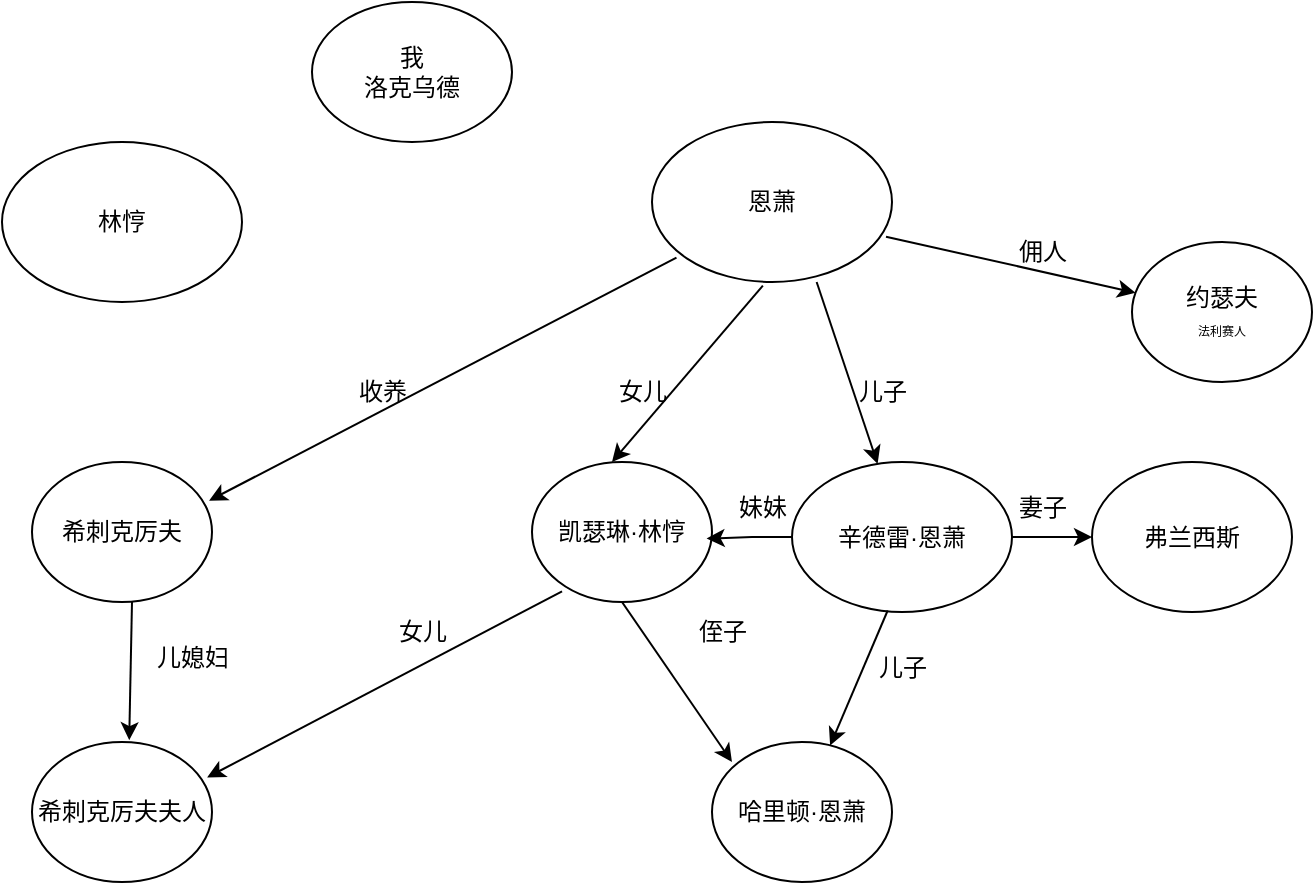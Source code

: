 <mxfile version="26.2.9">
  <diagram name="第 1 页" id="4bK_YgDdg-cwOnrGXVSP">
    <mxGraphModel dx="827" dy="458" grid="1" gridSize="10" guides="1" tooltips="1" connect="1" arrows="1" fold="1" page="1" pageScale="1" pageWidth="827" pageHeight="1169" math="0" shadow="0">
      <root>
        <mxCell id="0" />
        <mxCell id="1" parent="0" />
        <mxCell id="zjPalcLMCPsp1gV1dhXW-2" value="希刺克厉夫" style="ellipse;whiteSpace=wrap;html=1;" vertex="1" parent="1">
          <mxGeometry x="90" y="430" width="90" height="70" as="geometry" />
        </mxCell>
        <mxCell id="zjPalcLMCPsp1gV1dhXW-4" value="凯瑟琳·林悙" style="ellipse;whiteSpace=wrap;html=1;" vertex="1" parent="1">
          <mxGeometry x="340" y="430" width="90" height="70" as="geometry" />
        </mxCell>
        <mxCell id="zjPalcLMCPsp1gV1dhXW-5" value="哈里顿·恩萧" style="ellipse;whiteSpace=wrap;html=1;" vertex="1" parent="1">
          <mxGeometry x="430" y="570" width="90" height="70" as="geometry" />
        </mxCell>
        <mxCell id="zjPalcLMCPsp1gV1dhXW-6" value="" style="endArrow=classic;html=1;rounded=0;exitX=0.5;exitY=1;exitDx=0;exitDy=0;entryX=0.111;entryY=0.143;entryDx=0;entryDy=0;entryPerimeter=0;" edge="1" parent="1" source="zjPalcLMCPsp1gV1dhXW-4" target="zjPalcLMCPsp1gV1dhXW-5">
          <mxGeometry width="50" height="50" relative="1" as="geometry">
            <mxPoint x="310" y="562" as="sourcePoint" />
            <mxPoint x="360" y="512" as="targetPoint" />
          </mxGeometry>
        </mxCell>
        <mxCell id="zjPalcLMCPsp1gV1dhXW-7" value="侄子" style="text;html=1;align=center;verticalAlign=middle;resizable=0;points=[];autosize=1;strokeColor=none;fillColor=none;" vertex="1" parent="1">
          <mxGeometry x="410" y="500" width="50" height="30" as="geometry" />
        </mxCell>
        <mxCell id="zjPalcLMCPsp1gV1dhXW-11" value="希刺克厉夫夫人" style="ellipse;whiteSpace=wrap;html=1;" vertex="1" parent="1">
          <mxGeometry x="90" y="570" width="90" height="70" as="geometry" />
        </mxCell>
        <mxCell id="zjPalcLMCPsp1gV1dhXW-13" value="" style="endArrow=classic;html=1;rounded=0;entryX=0.54;entryY=-0.013;entryDx=0;entryDy=0;entryPerimeter=0;" edge="1" parent="1" target="zjPalcLMCPsp1gV1dhXW-11">
          <mxGeometry width="50" height="50" relative="1" as="geometry">
            <mxPoint x="140" y="500" as="sourcePoint" />
            <mxPoint x="400" y="540" as="targetPoint" />
          </mxGeometry>
        </mxCell>
        <mxCell id="zjPalcLMCPsp1gV1dhXW-15" value="儿媳妇" style="text;html=1;align=center;verticalAlign=middle;resizable=0;points=[];autosize=1;strokeColor=none;fillColor=none;" vertex="1" parent="1">
          <mxGeometry x="140" y="513" width="60" height="30" as="geometry" />
        </mxCell>
        <mxCell id="zjPalcLMCPsp1gV1dhXW-16" value="" style="endArrow=classic;html=1;rounded=0;exitX=0.167;exitY=0.924;exitDx=0;exitDy=0;exitPerimeter=0;entryX=0.973;entryY=0.253;entryDx=0;entryDy=0;entryPerimeter=0;" edge="1" parent="1" source="zjPalcLMCPsp1gV1dhXW-4" target="zjPalcLMCPsp1gV1dhXW-11">
          <mxGeometry width="50" height="50" relative="1" as="geometry">
            <mxPoint x="320" y="550" as="sourcePoint" />
            <mxPoint x="330" y="580" as="targetPoint" />
          </mxGeometry>
        </mxCell>
        <mxCell id="zjPalcLMCPsp1gV1dhXW-18" value="女儿" style="text;html=1;align=center;verticalAlign=middle;resizable=0;points=[];autosize=1;strokeColor=none;fillColor=none;" vertex="1" parent="1">
          <mxGeometry x="260" y="500" width="50" height="30" as="geometry" />
        </mxCell>
        <mxCell id="zjPalcLMCPsp1gV1dhXW-37" value="" style="edgeStyle=orthogonalEdgeStyle;rounded=0;orthogonalLoop=1;jettySize=auto;html=1;" edge="1" parent="1" source="zjPalcLMCPsp1gV1dhXW-19" target="zjPalcLMCPsp1gV1dhXW-36">
          <mxGeometry relative="1" as="geometry" />
        </mxCell>
        <mxCell id="zjPalcLMCPsp1gV1dhXW-19" value="辛德雷·恩萧" style="ellipse;whiteSpace=wrap;html=1;" vertex="1" parent="1">
          <mxGeometry x="470" y="430" width="110" height="75" as="geometry" />
        </mxCell>
        <mxCell id="zjPalcLMCPsp1gV1dhXW-21" value="" style="endArrow=classic;html=1;rounded=0;exitX=0.435;exitY=0.99;exitDx=0;exitDy=0;exitPerimeter=0;" edge="1" parent="1" source="zjPalcLMCPsp1gV1dhXW-19" target="zjPalcLMCPsp1gV1dhXW-5">
          <mxGeometry width="50" height="50" relative="1" as="geometry">
            <mxPoint x="520" y="570" as="sourcePoint" />
            <mxPoint x="570" y="520" as="targetPoint" />
          </mxGeometry>
        </mxCell>
        <mxCell id="zjPalcLMCPsp1gV1dhXW-22" value="儿子" style="text;html=1;align=center;verticalAlign=middle;resizable=0;points=[];autosize=1;strokeColor=none;fillColor=none;" vertex="1" parent="1">
          <mxGeometry x="500" y="518" width="50" height="30" as="geometry" />
        </mxCell>
        <mxCell id="zjPalcLMCPsp1gV1dhXW-23" value="林悙" style="ellipse;whiteSpace=wrap;html=1;" vertex="1" parent="1">
          <mxGeometry x="75" y="270" width="120" height="80" as="geometry" />
        </mxCell>
        <mxCell id="zjPalcLMCPsp1gV1dhXW-24" value="恩萧" style="ellipse;whiteSpace=wrap;html=1;" vertex="1" parent="1">
          <mxGeometry x="400" y="260" width="120" height="80" as="geometry" />
        </mxCell>
        <mxCell id="zjPalcLMCPsp1gV1dhXW-25" style="edgeStyle=orthogonalEdgeStyle;rounded=0;orthogonalLoop=1;jettySize=auto;html=1;entryX=0.97;entryY=0.547;entryDx=0;entryDy=0;entryPerimeter=0;" edge="1" parent="1" source="zjPalcLMCPsp1gV1dhXW-19" target="zjPalcLMCPsp1gV1dhXW-4">
          <mxGeometry relative="1" as="geometry" />
        </mxCell>
        <mxCell id="zjPalcLMCPsp1gV1dhXW-26" value="妹妹" style="text;html=1;align=center;verticalAlign=middle;resizable=0;points=[];autosize=1;strokeColor=none;fillColor=none;" vertex="1" parent="1">
          <mxGeometry x="430" y="438" width="50" height="30" as="geometry" />
        </mxCell>
        <mxCell id="zjPalcLMCPsp1gV1dhXW-27" value="" style="endArrow=classic;html=1;rounded=0;entryX=0.556;entryY=0;entryDx=0;entryDy=0;entryPerimeter=0;exitX=0.462;exitY=1.023;exitDx=0;exitDy=0;exitPerimeter=0;" edge="1" parent="1" source="zjPalcLMCPsp1gV1dhXW-24">
          <mxGeometry width="50" height="50" relative="1" as="geometry">
            <mxPoint x="431.24" y="376.56" as="sourcePoint" />
            <mxPoint x="380.0" y="430" as="targetPoint" />
          </mxGeometry>
        </mxCell>
        <mxCell id="zjPalcLMCPsp1gV1dhXW-28" value="女儿" style="text;html=1;align=center;verticalAlign=middle;resizable=0;points=[];autosize=1;strokeColor=none;fillColor=none;" vertex="1" parent="1">
          <mxGeometry x="370" y="380" width="50" height="30" as="geometry" />
        </mxCell>
        <mxCell id="zjPalcLMCPsp1gV1dhXW-29" value="" style="endArrow=classic;html=1;rounded=0;exitX=0.686;exitY=1;exitDx=0;exitDy=0;exitPerimeter=0;" edge="1" parent="1" source="zjPalcLMCPsp1gV1dhXW-24" target="zjPalcLMCPsp1gV1dhXW-19">
          <mxGeometry width="50" height="50" relative="1" as="geometry">
            <mxPoint x="451" y="387" as="sourcePoint" />
            <mxPoint x="400" y="440" as="targetPoint" />
          </mxGeometry>
        </mxCell>
        <mxCell id="zjPalcLMCPsp1gV1dhXW-30" value="儿子" style="text;html=1;align=center;verticalAlign=middle;resizable=0;points=[];autosize=1;strokeColor=none;fillColor=none;" vertex="1" parent="1">
          <mxGeometry x="490" y="380" width="50" height="30" as="geometry" />
        </mxCell>
        <mxCell id="zjPalcLMCPsp1gV1dhXW-31" value="" style="endArrow=classic;html=1;rounded=0;entryX=0.984;entryY=0.276;entryDx=0;entryDy=0;entryPerimeter=0;exitX=0.102;exitY=0.847;exitDx=0;exitDy=0;exitPerimeter=0;" edge="1" parent="1" source="zjPalcLMCPsp1gV1dhXW-24" target="zjPalcLMCPsp1gV1dhXW-2">
          <mxGeometry width="50" height="50" relative="1" as="geometry">
            <mxPoint x="441.24" y="386.56" as="sourcePoint" />
            <mxPoint x="390.0" y="440" as="targetPoint" />
          </mxGeometry>
        </mxCell>
        <mxCell id="zjPalcLMCPsp1gV1dhXW-32" value="收养" style="text;html=1;align=center;verticalAlign=middle;resizable=0;points=[];autosize=1;strokeColor=none;fillColor=none;" vertex="1" parent="1">
          <mxGeometry x="240" y="380" width="50" height="30" as="geometry" />
        </mxCell>
        <mxCell id="zjPalcLMCPsp1gV1dhXW-33" value="" style="endArrow=classic;html=1;rounded=0;exitX=0.975;exitY=0.717;exitDx=0;exitDy=0;exitPerimeter=0;" edge="1" parent="1" source="zjPalcLMCPsp1gV1dhXW-24" target="zjPalcLMCPsp1gV1dhXW-34">
          <mxGeometry width="50" height="50" relative="1" as="geometry">
            <mxPoint x="567" y="309" as="sourcePoint" />
            <mxPoint x="620" y="410" as="targetPoint" />
          </mxGeometry>
        </mxCell>
        <mxCell id="zjPalcLMCPsp1gV1dhXW-34" value="约瑟夫&lt;div&gt;&lt;font face=&quot;Times New Roman&quot; style=&quot;font-size: 6px;&quot;&gt;法利赛人&lt;/font&gt;&lt;/div&gt;" style="ellipse;whiteSpace=wrap;html=1;" vertex="1" parent="1">
          <mxGeometry x="640" y="320" width="90" height="70" as="geometry" />
        </mxCell>
        <mxCell id="zjPalcLMCPsp1gV1dhXW-35" value="佣人" style="text;html=1;align=center;verticalAlign=middle;resizable=0;points=[];autosize=1;strokeColor=none;fillColor=none;" vertex="1" parent="1">
          <mxGeometry x="570" y="310" width="50" height="30" as="geometry" />
        </mxCell>
        <mxCell id="zjPalcLMCPsp1gV1dhXW-36" value="弗兰西斯" style="ellipse;whiteSpace=wrap;html=1;" vertex="1" parent="1">
          <mxGeometry x="620" y="430" width="100" height="75" as="geometry" />
        </mxCell>
        <mxCell id="zjPalcLMCPsp1gV1dhXW-38" value="妻子" style="text;html=1;align=center;verticalAlign=middle;resizable=0;points=[];autosize=1;strokeColor=none;fillColor=none;" vertex="1" parent="1">
          <mxGeometry x="570" y="438" width="50" height="30" as="geometry" />
        </mxCell>
        <mxCell id="zjPalcLMCPsp1gV1dhXW-39" value="&lt;div&gt;我&lt;/div&gt;洛克乌德" style="ellipse;whiteSpace=wrap;html=1;" vertex="1" parent="1">
          <mxGeometry x="230" y="200" width="100" height="70" as="geometry" />
        </mxCell>
      </root>
    </mxGraphModel>
  </diagram>
</mxfile>

